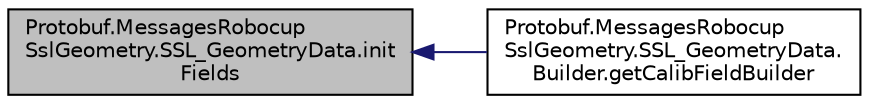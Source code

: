 digraph "Protobuf.MessagesRobocupSslGeometry.SSL_GeometryData.initFields"
{
 // INTERACTIVE_SVG=YES
  edge [fontname="Helvetica",fontsize="10",labelfontname="Helvetica",labelfontsize="10"];
  node [fontname="Helvetica",fontsize="10",shape=record];
  rankdir="LR";
  Node1 [label="Protobuf.MessagesRobocup\lSslGeometry.SSL_GeometryData.init\lFields",height=0.2,width=0.4,color="black", fillcolor="grey75", style="filled", fontcolor="black"];
  Node1 -> Node2 [dir="back",color="midnightblue",fontsize="10",style="solid",fontname="Helvetica"];
  Node2 [label="Protobuf.MessagesRobocup\lSslGeometry.SSL_GeometryData.\lBuilder.getCalibFieldBuilder",height=0.2,width=0.4,color="black", fillcolor="white", style="filled",URL="$df/de7/class_protobuf_1_1_messages_robocup_ssl_geometry_1_1_s_s_l___geometry_data_1_1_builder.html#a80ecac1ebc7c9214e23167c42a6253d6"];
}
